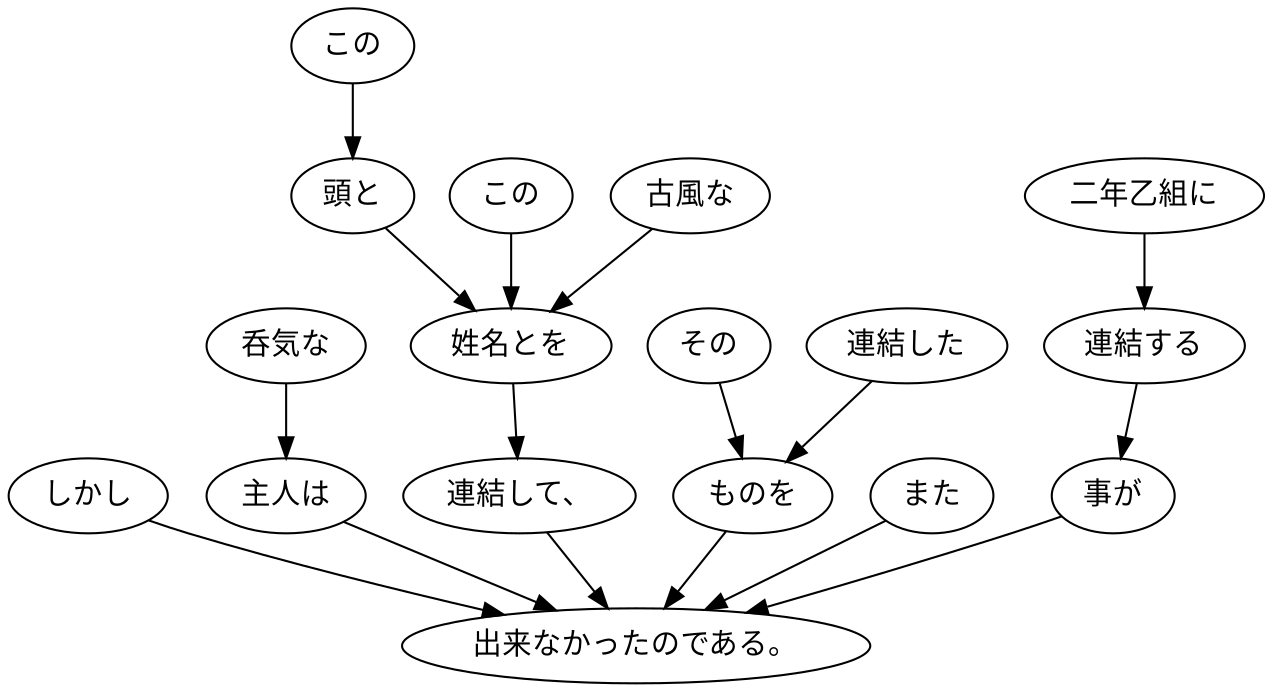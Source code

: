 digraph graph7228 {
	node0 [label="しかし"];
	node1 [label="呑気な"];
	node2 [label="主人は"];
	node3 [label="この"];
	node4 [label="頭と"];
	node5 [label="この"];
	node6 [label="古風な"];
	node7 [label="姓名とを"];
	node8 [label="連結して、"];
	node9 [label="その"];
	node10 [label="連結した"];
	node11 [label="ものを"];
	node12 [label="また"];
	node13 [label="二年乙組に"];
	node14 [label="連結する"];
	node15 [label="事が"];
	node16 [label="出来なかったのである。"];
	node0 -> node16;
	node1 -> node2;
	node2 -> node16;
	node3 -> node4;
	node4 -> node7;
	node5 -> node7;
	node6 -> node7;
	node7 -> node8;
	node8 -> node16;
	node9 -> node11;
	node10 -> node11;
	node11 -> node16;
	node12 -> node16;
	node13 -> node14;
	node14 -> node15;
	node15 -> node16;
}
